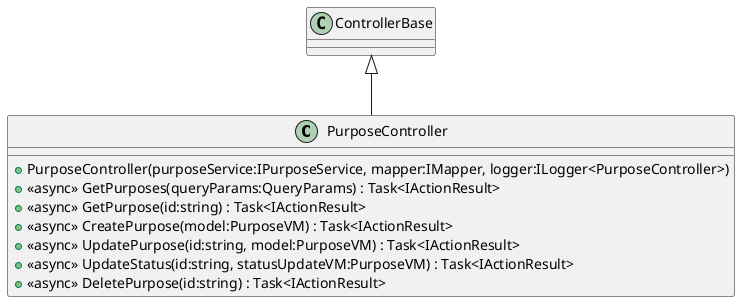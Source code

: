 @startuml
class PurposeController {
    + PurposeController(purposeService:IPurposeService, mapper:IMapper, logger:ILogger<PurposeController>)
    + <<async>> GetPurposes(queryParams:QueryParams) : Task<IActionResult>
    + <<async>> GetPurpose(id:string) : Task<IActionResult>
    + <<async>> CreatePurpose(model:PurposeVM) : Task<IActionResult>
    + <<async>> UpdatePurpose(id:string, model:PurposeVM) : Task<IActionResult>
    + <<async>> UpdateStatus(id:string, statusUpdateVM:PurposeVM) : Task<IActionResult>
    + <<async>> DeletePurpose(id:string) : Task<IActionResult>
}
ControllerBase <|-- PurposeController
@enduml
